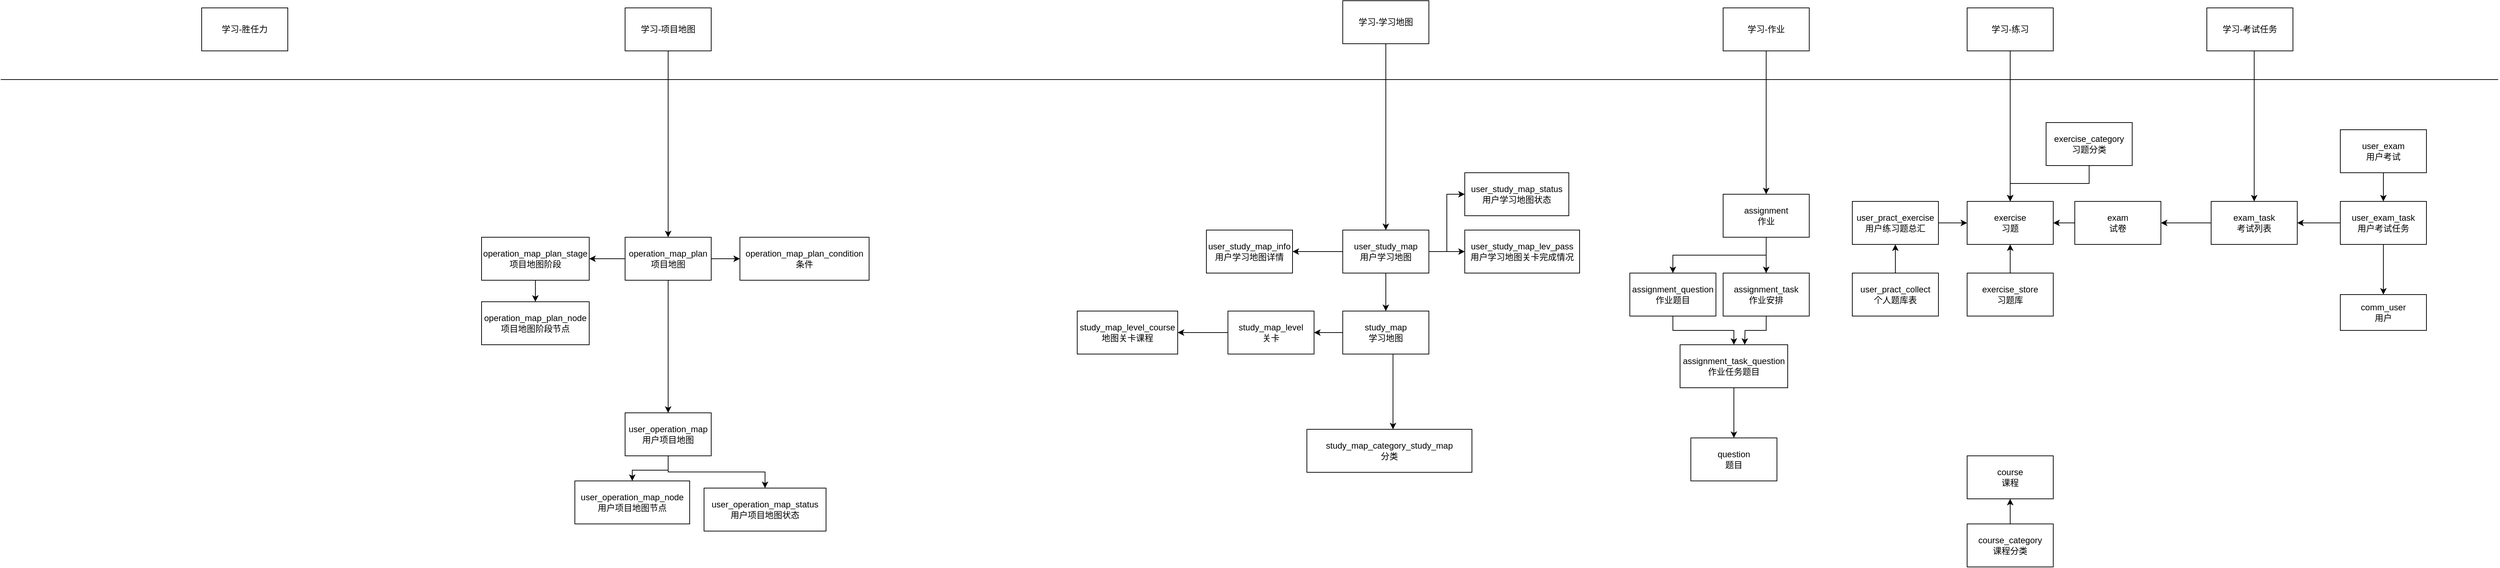 <mxfile version="16.5.5" type="github">
  <diagram id="bixSDpGMKZh9JCM2c2_f" name="Page-1">
    <mxGraphModel dx="4730" dy="1931" grid="1" gridSize="10" guides="1" tooltips="1" connect="1" arrows="1" fold="1" page="1" pageScale="1" pageWidth="827" pageHeight="1169" math="0" shadow="0">
      <root>
        <mxCell id="0" />
        <mxCell id="1" parent="0" />
        <mxCell id="MydzxWOjrlcetfUnZiZt-8" style="edgeStyle=orthogonalEdgeStyle;rounded=0;orthogonalLoop=1;jettySize=auto;html=1;entryX=1;entryY=0.5;entryDx=0;entryDy=0;" parent="1" source="MydzxWOjrlcetfUnZiZt-1" target="MydzxWOjrlcetfUnZiZt-7" edge="1">
          <mxGeometry relative="1" as="geometry" />
        </mxCell>
        <mxCell id="MydzxWOjrlcetfUnZiZt-1" value="exam_task&lt;br&gt;考试列表" style="rounded=0;whiteSpace=wrap;html=1;" parent="1" vertex="1">
          <mxGeometry x="420" y="170" width="120" height="60" as="geometry" />
        </mxCell>
        <mxCell id="MydzxWOjrlcetfUnZiZt-2" value="comm_user&lt;br&gt;用户" style="rounded=0;whiteSpace=wrap;html=1;" parent="1" vertex="1">
          <mxGeometry x="600" y="300" width="120" height="50" as="geometry" />
        </mxCell>
        <mxCell id="MydzxWOjrlcetfUnZiZt-5" style="edgeStyle=orthogonalEdgeStyle;rounded=0;orthogonalLoop=1;jettySize=auto;html=1;entryX=0.5;entryY=0;entryDx=0;entryDy=0;" parent="1" source="MydzxWOjrlcetfUnZiZt-3" target="MydzxWOjrlcetfUnZiZt-2" edge="1">
          <mxGeometry relative="1" as="geometry">
            <Array as="points">
              <mxPoint x="660" y="260" />
              <mxPoint x="660" y="260" />
            </Array>
          </mxGeometry>
        </mxCell>
        <mxCell id="MydzxWOjrlcetfUnZiZt-6" style="edgeStyle=orthogonalEdgeStyle;rounded=0;orthogonalLoop=1;jettySize=auto;html=1;exitX=0;exitY=0.5;exitDx=0;exitDy=0;" parent="1" source="MydzxWOjrlcetfUnZiZt-3" target="MydzxWOjrlcetfUnZiZt-1" edge="1">
          <mxGeometry relative="1" as="geometry" />
        </mxCell>
        <mxCell id="MydzxWOjrlcetfUnZiZt-3" value="user_exam_task&lt;br&gt;用户考试任务" style="rounded=0;whiteSpace=wrap;html=1;" parent="1" vertex="1">
          <mxGeometry x="600" y="170" width="120" height="60" as="geometry" />
        </mxCell>
        <mxCell id="MydzxWOjrlcetfUnZiZt-10" style="edgeStyle=orthogonalEdgeStyle;rounded=0;orthogonalLoop=1;jettySize=auto;html=1;exitX=0;exitY=0.5;exitDx=0;exitDy=0;" parent="1" source="MydzxWOjrlcetfUnZiZt-7" target="MydzxWOjrlcetfUnZiZt-9" edge="1">
          <mxGeometry relative="1" as="geometry" />
        </mxCell>
        <mxCell id="MydzxWOjrlcetfUnZiZt-7" value="exam&lt;br&gt;试卷" style="rounded=0;whiteSpace=wrap;html=1;" parent="1" vertex="1">
          <mxGeometry x="230" y="170" width="120" height="60" as="geometry" />
        </mxCell>
        <mxCell id="MydzxWOjrlcetfUnZiZt-9" value="exercise&lt;br&gt;习题" style="rounded=0;whiteSpace=wrap;html=1;" parent="1" vertex="1">
          <mxGeometry x="80" y="170" width="120" height="60" as="geometry" />
        </mxCell>
        <mxCell id="MydzxWOjrlcetfUnZiZt-24" style="edgeStyle=orthogonalEdgeStyle;rounded=0;orthogonalLoop=1;jettySize=auto;html=1;exitX=0.5;exitY=1;exitDx=0;exitDy=0;" parent="1" source="MydzxWOjrlcetfUnZiZt-11" target="MydzxWOjrlcetfUnZiZt-3" edge="1">
          <mxGeometry relative="1" as="geometry" />
        </mxCell>
        <mxCell id="MydzxWOjrlcetfUnZiZt-11" value="user_exam&lt;br&gt;用户考试" style="rounded=0;whiteSpace=wrap;html=1;" parent="1" vertex="1">
          <mxGeometry x="600" y="70" width="120" height="60" as="geometry" />
        </mxCell>
        <mxCell id="MydzxWOjrlcetfUnZiZt-14" style="edgeStyle=orthogonalEdgeStyle;rounded=0;orthogonalLoop=1;jettySize=auto;html=1;exitX=0.5;exitY=0;exitDx=0;exitDy=0;entryX=0.5;entryY=1;entryDx=0;entryDy=0;" parent="1" source="MydzxWOjrlcetfUnZiZt-13" target="MydzxWOjrlcetfUnZiZt-9" edge="1">
          <mxGeometry relative="1" as="geometry" />
        </mxCell>
        <mxCell id="MydzxWOjrlcetfUnZiZt-13" value="exercise_store&lt;br&gt;习题库" style="rounded=0;whiteSpace=wrap;html=1;" parent="1" vertex="1">
          <mxGeometry x="80" y="270" width="120" height="60" as="geometry" />
        </mxCell>
        <mxCell id="MydzxWOjrlcetfUnZiZt-39" style="edgeStyle=orthogonalEdgeStyle;rounded=0;orthogonalLoop=1;jettySize=auto;html=1;exitX=0.5;exitY=1;exitDx=0;exitDy=0;entryX=0.5;entryY=0;entryDx=0;entryDy=0;" parent="1" source="MydzxWOjrlcetfUnZiZt-15" target="MydzxWOjrlcetfUnZiZt-37" edge="1">
          <mxGeometry relative="1" as="geometry" />
        </mxCell>
        <mxCell id="MydzxWOjrlcetfUnZiZt-40" style="edgeStyle=orthogonalEdgeStyle;rounded=0;orthogonalLoop=1;jettySize=auto;html=1;exitX=0.5;exitY=1;exitDx=0;exitDy=0;entryX=0.5;entryY=0;entryDx=0;entryDy=0;" parent="1" source="MydzxWOjrlcetfUnZiZt-15" target="MydzxWOjrlcetfUnZiZt-16" edge="1">
          <mxGeometry relative="1" as="geometry" />
        </mxCell>
        <mxCell id="MydzxWOjrlcetfUnZiZt-15" value="assignment&lt;br&gt;作业" style="rounded=0;whiteSpace=wrap;html=1;" parent="1" vertex="1">
          <mxGeometry x="-260" y="160" width="120" height="60" as="geometry" />
        </mxCell>
        <mxCell id="MydzxWOjrlcetfUnZiZt-42" style="edgeStyle=orthogonalEdgeStyle;rounded=0;orthogonalLoop=1;jettySize=auto;html=1;exitX=0.5;exitY=1;exitDx=0;exitDy=0;entryX=0.5;entryY=0;entryDx=0;entryDy=0;" parent="1" source="MydzxWOjrlcetfUnZiZt-16" target="MydzxWOjrlcetfUnZiZt-41" edge="1">
          <mxGeometry relative="1" as="geometry" />
        </mxCell>
        <mxCell id="MydzxWOjrlcetfUnZiZt-16" value="assignment_question&lt;br&gt;作业题目" style="rounded=0;whiteSpace=wrap;html=1;" parent="1" vertex="1">
          <mxGeometry x="-390" y="270" width="120" height="60" as="geometry" />
        </mxCell>
        <mxCell id="MydzxWOjrlcetfUnZiZt-20" style="edgeStyle=orthogonalEdgeStyle;rounded=0;orthogonalLoop=1;jettySize=auto;html=1;exitX=1;exitY=0.5;exitDx=0;exitDy=0;entryX=0;entryY=0.5;entryDx=0;entryDy=0;" parent="1" source="MydzxWOjrlcetfUnZiZt-19" target="MydzxWOjrlcetfUnZiZt-9" edge="1">
          <mxGeometry relative="1" as="geometry" />
        </mxCell>
        <mxCell id="MydzxWOjrlcetfUnZiZt-19" value="user_pract_exercise&lt;br&gt;用户练习题总汇" style="rounded=0;whiteSpace=wrap;html=1;" parent="1" vertex="1">
          <mxGeometry x="-80" y="170" width="120" height="60" as="geometry" />
        </mxCell>
        <mxCell id="MydzxWOjrlcetfUnZiZt-22" style="edgeStyle=orthogonalEdgeStyle;rounded=0;orthogonalLoop=1;jettySize=auto;html=1;exitX=0.5;exitY=0;exitDx=0;exitDy=0;" parent="1" source="MydzxWOjrlcetfUnZiZt-21" target="MydzxWOjrlcetfUnZiZt-19" edge="1">
          <mxGeometry relative="1" as="geometry">
            <Array as="points" />
          </mxGeometry>
        </mxCell>
        <mxCell id="MydzxWOjrlcetfUnZiZt-21" value="user_pract_collect&lt;br&gt;个人题库表" style="rounded=0;whiteSpace=wrap;html=1;" parent="1" vertex="1">
          <mxGeometry x="-80" y="270" width="120" height="60" as="geometry" />
        </mxCell>
        <mxCell id="MydzxWOjrlcetfUnZiZt-26" value="" style="endArrow=none;html=1;rounded=0;" parent="1" edge="1">
          <mxGeometry width="50" height="50" relative="1" as="geometry">
            <mxPoint x="-2660" as="sourcePoint" />
            <mxPoint x="820" as="targetPoint" />
            <Array as="points">
              <mxPoint x="270" />
            </Array>
          </mxGeometry>
        </mxCell>
        <mxCell id="MydzxWOjrlcetfUnZiZt-28" style="edgeStyle=orthogonalEdgeStyle;rounded=0;orthogonalLoop=1;jettySize=auto;html=1;entryX=0.5;entryY=0;entryDx=0;entryDy=0;" parent="1" edge="1">
          <mxGeometry relative="1" as="geometry">
            <mxPoint x="474" y="-40" as="sourcePoint" />
            <mxPoint x="480" y="170" as="targetPoint" />
            <Array as="points">
              <mxPoint x="480" y="-40" />
            </Array>
          </mxGeometry>
        </mxCell>
        <mxCell id="MydzxWOjrlcetfUnZiZt-27" value="学习-考试任务" style="rounded=0;whiteSpace=wrap;html=1;" parent="1" vertex="1">
          <mxGeometry x="414" y="-100" width="120" height="60" as="geometry" />
        </mxCell>
        <mxCell id="MydzxWOjrlcetfUnZiZt-30" style="edgeStyle=orthogonalEdgeStyle;rounded=0;orthogonalLoop=1;jettySize=auto;html=1;exitX=0.5;exitY=1;exitDx=0;exitDy=0;" parent="1" source="MydzxWOjrlcetfUnZiZt-29" target="MydzxWOjrlcetfUnZiZt-9" edge="1">
          <mxGeometry relative="1" as="geometry" />
        </mxCell>
        <mxCell id="MydzxWOjrlcetfUnZiZt-29" value="学习-练习" style="rounded=0;whiteSpace=wrap;html=1;" parent="1" vertex="1">
          <mxGeometry x="80" y="-100" width="120" height="60" as="geometry" />
        </mxCell>
        <mxCell id="MydzxWOjrlcetfUnZiZt-32" style="edgeStyle=orthogonalEdgeStyle;rounded=0;orthogonalLoop=1;jettySize=auto;html=1;" parent="1" source="MydzxWOjrlcetfUnZiZt-31" target="MydzxWOjrlcetfUnZiZt-15" edge="1">
          <mxGeometry relative="1" as="geometry" />
        </mxCell>
        <mxCell id="MydzxWOjrlcetfUnZiZt-31" value="学习-作业" style="rounded=0;whiteSpace=wrap;html=1;" parent="1" vertex="1">
          <mxGeometry x="-260" y="-100" width="120" height="60" as="geometry" />
        </mxCell>
        <mxCell id="MydzxWOjrlcetfUnZiZt-35" value="question&lt;br&gt;题目" style="rounded=0;whiteSpace=wrap;html=1;" parent="1" vertex="1">
          <mxGeometry x="-305" y="500" width="120" height="60" as="geometry" />
        </mxCell>
        <mxCell id="MydzxWOjrlcetfUnZiZt-43" style="edgeStyle=orthogonalEdgeStyle;rounded=0;orthogonalLoop=1;jettySize=auto;html=1;exitX=0.5;exitY=1;exitDx=0;exitDy=0;" parent="1" source="MydzxWOjrlcetfUnZiZt-37" edge="1">
          <mxGeometry relative="1" as="geometry">
            <mxPoint x="-230" y="370" as="targetPoint" />
          </mxGeometry>
        </mxCell>
        <mxCell id="MydzxWOjrlcetfUnZiZt-37" value="assignment_task&lt;br&gt;作业安排" style="rounded=0;whiteSpace=wrap;html=1;" parent="1" vertex="1">
          <mxGeometry x="-260" y="270" width="120" height="60" as="geometry" />
        </mxCell>
        <mxCell id="MydzxWOjrlcetfUnZiZt-44" style="edgeStyle=orthogonalEdgeStyle;rounded=0;orthogonalLoop=1;jettySize=auto;html=1;exitX=0.5;exitY=1;exitDx=0;exitDy=0;" parent="1" source="MydzxWOjrlcetfUnZiZt-41" target="MydzxWOjrlcetfUnZiZt-35" edge="1">
          <mxGeometry relative="1" as="geometry" />
        </mxCell>
        <mxCell id="MydzxWOjrlcetfUnZiZt-41" value="assignment_task_question&lt;br&gt;作业任务题目" style="rounded=0;whiteSpace=wrap;html=1;" parent="1" vertex="1">
          <mxGeometry x="-320" y="370" width="150" height="60" as="geometry" />
        </mxCell>
        <mxCell id="MydzxWOjrlcetfUnZiZt-45" value="course&lt;br&gt;课程" style="rounded=0;whiteSpace=wrap;html=1;" parent="1" vertex="1">
          <mxGeometry x="80" y="525" width="120" height="60" as="geometry" />
        </mxCell>
        <mxCell id="MydzxWOjrlcetfUnZiZt-47" style="edgeStyle=orthogonalEdgeStyle;rounded=0;orthogonalLoop=1;jettySize=auto;html=1;exitX=0.5;exitY=1;exitDx=0;exitDy=0;entryX=0.5;entryY=0;entryDx=0;entryDy=0;" parent="1" source="MydzxWOjrlcetfUnZiZt-46" target="MydzxWOjrlcetfUnZiZt-9" edge="1">
          <mxGeometry relative="1" as="geometry" />
        </mxCell>
        <mxCell id="MydzxWOjrlcetfUnZiZt-46" value="exercise_category&lt;br&gt;习题分类" style="rounded=0;whiteSpace=wrap;html=1;" parent="1" vertex="1">
          <mxGeometry x="190" y="60" width="120" height="60" as="geometry" />
        </mxCell>
        <mxCell id="MydzxWOjrlcetfUnZiZt-50" style="edgeStyle=orthogonalEdgeStyle;rounded=0;orthogonalLoop=1;jettySize=auto;html=1;exitX=0.5;exitY=0;exitDx=0;exitDy=0;" parent="1" source="MydzxWOjrlcetfUnZiZt-48" target="MydzxWOjrlcetfUnZiZt-45" edge="1">
          <mxGeometry relative="1" as="geometry" />
        </mxCell>
        <mxCell id="MydzxWOjrlcetfUnZiZt-48" value="course_category&lt;br&gt;课程分类" style="rounded=0;whiteSpace=wrap;html=1;" parent="1" vertex="1">
          <mxGeometry x="80" y="620" width="120" height="60" as="geometry" />
        </mxCell>
        <mxCell id="RCs7ZY-scC4OHZq9N4nw-4" style="edgeStyle=orthogonalEdgeStyle;rounded=0;orthogonalLoop=1;jettySize=auto;html=1;exitX=0.5;exitY=1;exitDx=0;exitDy=0;" edge="1" parent="1" source="RCs7ZY-scC4OHZq9N4nw-1" target="RCs7ZY-scC4OHZq9N4nw-2">
          <mxGeometry relative="1" as="geometry">
            <Array as="points">
              <mxPoint x="-720" y="383" />
            </Array>
          </mxGeometry>
        </mxCell>
        <mxCell id="RCs7ZY-scC4OHZq9N4nw-6" style="edgeStyle=orthogonalEdgeStyle;rounded=0;orthogonalLoop=1;jettySize=auto;html=1;" edge="1" parent="1" source="RCs7ZY-scC4OHZq9N4nw-1" target="RCs7ZY-scC4OHZq9N4nw-5">
          <mxGeometry relative="1" as="geometry" />
        </mxCell>
        <mxCell id="RCs7ZY-scC4OHZq9N4nw-1" value="study_map&lt;br&gt;学习地图" style="rounded=0;whiteSpace=wrap;html=1;" vertex="1" parent="1">
          <mxGeometry x="-790" y="323" width="120" height="60" as="geometry" />
        </mxCell>
        <mxCell id="RCs7ZY-scC4OHZq9N4nw-2" value="study_map_category_study_map&lt;br&gt;分类" style="rounded=0;whiteSpace=wrap;html=1;" vertex="1" parent="1">
          <mxGeometry x="-840" y="488" width="230" height="60" as="geometry" />
        </mxCell>
        <mxCell id="RCs7ZY-scC4OHZq9N4nw-8" style="edgeStyle=orthogonalEdgeStyle;rounded=0;orthogonalLoop=1;jettySize=auto;html=1;" edge="1" parent="1" source="RCs7ZY-scC4OHZq9N4nw-5" target="RCs7ZY-scC4OHZq9N4nw-7">
          <mxGeometry relative="1" as="geometry" />
        </mxCell>
        <mxCell id="RCs7ZY-scC4OHZq9N4nw-5" value="study_map_level&lt;br&gt;关卡" style="rounded=0;whiteSpace=wrap;html=1;" vertex="1" parent="1">
          <mxGeometry x="-950" y="323" width="120" height="60" as="geometry" />
        </mxCell>
        <mxCell id="RCs7ZY-scC4OHZq9N4nw-7" value="study_map_level_course&lt;br&gt;地图关卡课程" style="rounded=0;whiteSpace=wrap;html=1;" vertex="1" parent="1">
          <mxGeometry x="-1160" y="323" width="140" height="60" as="geometry" />
        </mxCell>
        <mxCell id="RCs7ZY-scC4OHZq9N4nw-11" style="edgeStyle=orthogonalEdgeStyle;rounded=0;orthogonalLoop=1;jettySize=auto;html=1;" edge="1" parent="1" source="RCs7ZY-scC4OHZq9N4nw-9" target="RCs7ZY-scC4OHZq9N4nw-10">
          <mxGeometry relative="1" as="geometry" />
        </mxCell>
        <mxCell id="RCs7ZY-scC4OHZq9N4nw-9" value="学习-学习地图" style="rounded=0;whiteSpace=wrap;html=1;" vertex="1" parent="1">
          <mxGeometry x="-790" y="-110" width="120" height="60" as="geometry" />
        </mxCell>
        <mxCell id="RCs7ZY-scC4OHZq9N4nw-13" style="edgeStyle=orthogonalEdgeStyle;rounded=0;orthogonalLoop=1;jettySize=auto;html=1;exitX=0;exitY=0.5;exitDx=0;exitDy=0;entryX=1;entryY=0.5;entryDx=0;entryDy=0;" edge="1" parent="1" source="RCs7ZY-scC4OHZq9N4nw-10" target="RCs7ZY-scC4OHZq9N4nw-12">
          <mxGeometry relative="1" as="geometry" />
        </mxCell>
        <mxCell id="RCs7ZY-scC4OHZq9N4nw-14" style="edgeStyle=orthogonalEdgeStyle;rounded=0;orthogonalLoop=1;jettySize=auto;html=1;" edge="1" parent="1" source="RCs7ZY-scC4OHZq9N4nw-10" target="RCs7ZY-scC4OHZq9N4nw-1">
          <mxGeometry relative="1" as="geometry" />
        </mxCell>
        <mxCell id="RCs7ZY-scC4OHZq9N4nw-16" style="edgeStyle=orthogonalEdgeStyle;rounded=0;orthogonalLoop=1;jettySize=auto;html=1;exitX=1;exitY=0.5;exitDx=0;exitDy=0;" edge="1" parent="1" source="RCs7ZY-scC4OHZq9N4nw-10" target="RCs7ZY-scC4OHZq9N4nw-15">
          <mxGeometry relative="1" as="geometry" />
        </mxCell>
        <mxCell id="RCs7ZY-scC4OHZq9N4nw-18" style="edgeStyle=orthogonalEdgeStyle;rounded=0;orthogonalLoop=1;jettySize=auto;html=1;exitX=1;exitY=0.5;exitDx=0;exitDy=0;entryX=0;entryY=0.5;entryDx=0;entryDy=0;" edge="1" parent="1" source="RCs7ZY-scC4OHZq9N4nw-10" target="RCs7ZY-scC4OHZq9N4nw-17">
          <mxGeometry relative="1" as="geometry" />
        </mxCell>
        <mxCell id="RCs7ZY-scC4OHZq9N4nw-10" value="user_study_map&lt;br&gt;用户学习地图" style="rounded=0;whiteSpace=wrap;html=1;" vertex="1" parent="1">
          <mxGeometry x="-790" y="210" width="120" height="60" as="geometry" />
        </mxCell>
        <mxCell id="RCs7ZY-scC4OHZq9N4nw-12" value="user_study_map_info&lt;br&gt;用户学习地图详情" style="rounded=0;whiteSpace=wrap;html=1;" vertex="1" parent="1">
          <mxGeometry x="-980" y="210" width="120" height="60" as="geometry" />
        </mxCell>
        <mxCell id="RCs7ZY-scC4OHZq9N4nw-15" value="user_study_map_lev_pass&lt;br&gt;用户学习地图关卡完成情况" style="rounded=0;whiteSpace=wrap;html=1;" vertex="1" parent="1">
          <mxGeometry x="-620" y="210" width="160" height="60" as="geometry" />
        </mxCell>
        <mxCell id="RCs7ZY-scC4OHZq9N4nw-17" value="user_study_map_status&lt;br&gt;用户学习地图状态" style="rounded=0;whiteSpace=wrap;html=1;" vertex="1" parent="1">
          <mxGeometry x="-620" y="130" width="145" height="60" as="geometry" />
        </mxCell>
        <mxCell id="RCs7ZY-scC4OHZq9N4nw-23" value="学习-胜任力" style="rounded=0;whiteSpace=wrap;html=1;" vertex="1" parent="1">
          <mxGeometry x="-2380" y="-100" width="120" height="60" as="geometry" />
        </mxCell>
        <mxCell id="RCs7ZY-scC4OHZq9N4nw-28" style="edgeStyle=orthogonalEdgeStyle;rounded=0;orthogonalLoop=1;jettySize=auto;html=1;" edge="1" parent="1" source="RCs7ZY-scC4OHZq9N4nw-24" target="RCs7ZY-scC4OHZq9N4nw-25">
          <mxGeometry relative="1" as="geometry" />
        </mxCell>
        <mxCell id="RCs7ZY-scC4OHZq9N4nw-24" value="学习-项目地图" style="rounded=0;whiteSpace=wrap;html=1;" vertex="1" parent="1">
          <mxGeometry x="-1790" y="-100" width="120" height="60" as="geometry" />
        </mxCell>
        <mxCell id="RCs7ZY-scC4OHZq9N4nw-29" style="edgeStyle=orthogonalEdgeStyle;rounded=0;orthogonalLoop=1;jettySize=auto;html=1;exitX=0;exitY=0.5;exitDx=0;exitDy=0;entryX=1;entryY=0.5;entryDx=0;entryDy=0;" edge="1" parent="1" source="RCs7ZY-scC4OHZq9N4nw-25" target="RCs7ZY-scC4OHZq9N4nw-27">
          <mxGeometry relative="1" as="geometry" />
        </mxCell>
        <mxCell id="RCs7ZY-scC4OHZq9N4nw-33" style="edgeStyle=orthogonalEdgeStyle;rounded=0;orthogonalLoop=1;jettySize=auto;html=1;exitX=1;exitY=0.5;exitDx=0;exitDy=0;" edge="1" parent="1" source="RCs7ZY-scC4OHZq9N4nw-25" target="RCs7ZY-scC4OHZq9N4nw-26">
          <mxGeometry relative="1" as="geometry" />
        </mxCell>
        <mxCell id="RCs7ZY-scC4OHZq9N4nw-35" style="edgeStyle=orthogonalEdgeStyle;rounded=0;orthogonalLoop=1;jettySize=auto;html=1;exitX=0.5;exitY=1;exitDx=0;exitDy=0;" edge="1" parent="1" source="RCs7ZY-scC4OHZq9N4nw-25" target="RCs7ZY-scC4OHZq9N4nw-34">
          <mxGeometry relative="1" as="geometry" />
        </mxCell>
        <mxCell id="RCs7ZY-scC4OHZq9N4nw-25" value="operation_map_plan&lt;br&gt;项目地图" style="rounded=0;whiteSpace=wrap;html=1;" vertex="1" parent="1">
          <mxGeometry x="-1790" y="220" width="120" height="60" as="geometry" />
        </mxCell>
        <mxCell id="RCs7ZY-scC4OHZq9N4nw-26" value="operation_map_plan_condition&lt;br&gt;条件" style="rounded=0;whiteSpace=wrap;html=1;" vertex="1" parent="1">
          <mxGeometry x="-1630" y="220" width="180" height="60" as="geometry" />
        </mxCell>
        <mxCell id="RCs7ZY-scC4OHZq9N4nw-31" style="edgeStyle=orthogonalEdgeStyle;rounded=0;orthogonalLoop=1;jettySize=auto;html=1;exitX=0.5;exitY=1;exitDx=0;exitDy=0;" edge="1" parent="1" source="RCs7ZY-scC4OHZq9N4nw-27" target="RCs7ZY-scC4OHZq9N4nw-30">
          <mxGeometry relative="1" as="geometry" />
        </mxCell>
        <mxCell id="RCs7ZY-scC4OHZq9N4nw-27" value="operation_map_plan_stage&lt;br&gt;项目地图阶段" style="rounded=0;whiteSpace=wrap;html=1;" vertex="1" parent="1">
          <mxGeometry x="-1990" y="220" width="150" height="60" as="geometry" />
        </mxCell>
        <mxCell id="RCs7ZY-scC4OHZq9N4nw-30" value="operation_map_plan_node&lt;br&gt;项目地图阶段节点" style="rounded=0;whiteSpace=wrap;html=1;" vertex="1" parent="1">
          <mxGeometry x="-1990" y="310" width="150" height="60" as="geometry" />
        </mxCell>
        <mxCell id="RCs7ZY-scC4OHZq9N4nw-38" style="edgeStyle=orthogonalEdgeStyle;rounded=0;orthogonalLoop=1;jettySize=auto;html=1;exitX=0.5;exitY=1;exitDx=0;exitDy=0;" edge="1" parent="1" source="RCs7ZY-scC4OHZq9N4nw-34" target="RCs7ZY-scC4OHZq9N4nw-36">
          <mxGeometry relative="1" as="geometry" />
        </mxCell>
        <mxCell id="RCs7ZY-scC4OHZq9N4nw-39" style="edgeStyle=orthogonalEdgeStyle;rounded=0;orthogonalLoop=1;jettySize=auto;html=1;exitX=0.5;exitY=1;exitDx=0;exitDy=0;" edge="1" parent="1" source="RCs7ZY-scC4OHZq9N4nw-34" target="RCs7ZY-scC4OHZq9N4nw-37">
          <mxGeometry relative="1" as="geometry" />
        </mxCell>
        <mxCell id="RCs7ZY-scC4OHZq9N4nw-34" value="user_operation_map&lt;br&gt;用户项目地图" style="rounded=0;whiteSpace=wrap;html=1;" vertex="1" parent="1">
          <mxGeometry x="-1790" y="465" width="120" height="60" as="geometry" />
        </mxCell>
        <mxCell id="RCs7ZY-scC4OHZq9N4nw-36" value="user_operation_map_node&lt;br&gt;用户项目地图节点" style="rounded=0;whiteSpace=wrap;html=1;" vertex="1" parent="1">
          <mxGeometry x="-1860" y="560" width="160" height="60" as="geometry" />
        </mxCell>
        <mxCell id="RCs7ZY-scC4OHZq9N4nw-37" value="user_operation_map_status&lt;br&gt;用户项目地图状态" style="rounded=0;whiteSpace=wrap;html=1;" vertex="1" parent="1">
          <mxGeometry x="-1680" y="570" width="170" height="60" as="geometry" />
        </mxCell>
      </root>
    </mxGraphModel>
  </diagram>
</mxfile>
